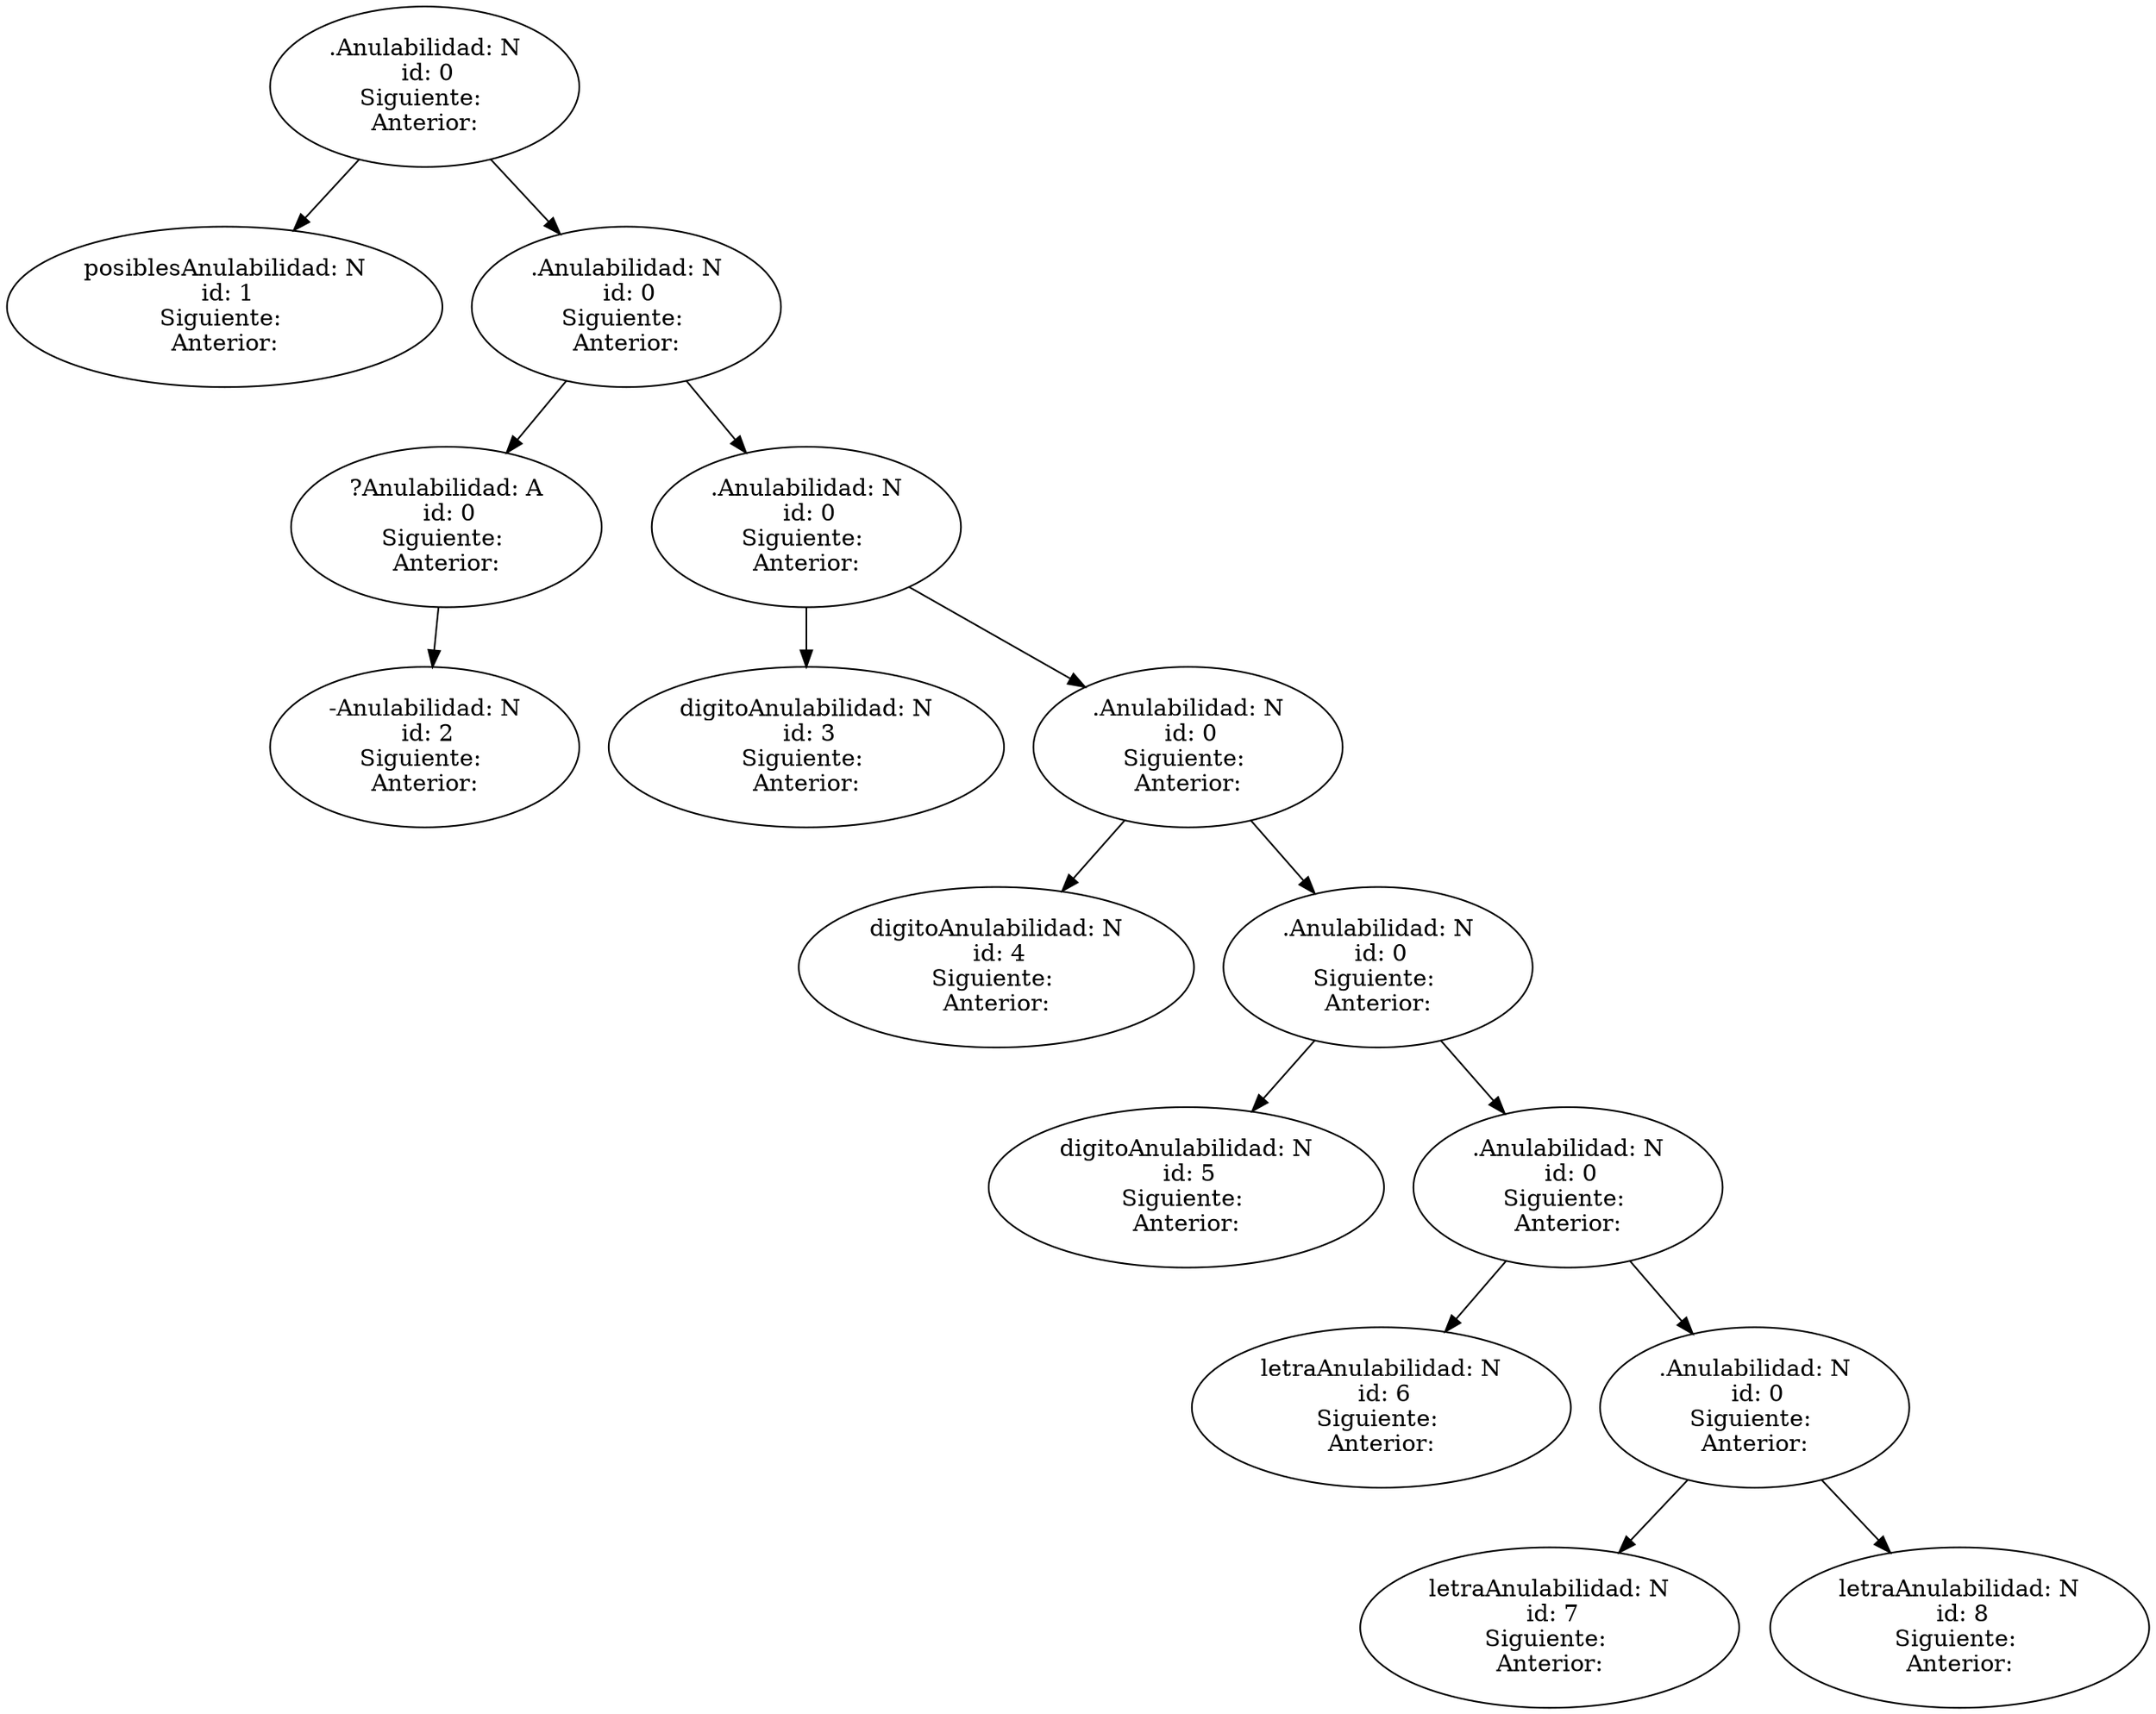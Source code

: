 Digraph Arbol{

node0[label = ".Anulabilidad: N
 id: 0
Siguiente: 
Anterior:"];
node0 -> node00
node00[label = "posiblesAnulabilidad: N
 id: 1
Siguiente: 
Anterior:"];
node0 -> node01
node01[label = ".Anulabilidad: N
 id: 0
Siguiente: 
Anterior:"];
node01 -> node010
node010[label = "?Anulabilidad: A
 id: 0
Siguiente: 
Anterior:"];
node010 -> node0100
node0100[label = "-Anulabilidad: N
 id: 2
Siguiente: 
Anterior:"];
node01 -> node011
node011[label = ".Anulabilidad: N
 id: 0
Siguiente: 
Anterior:"];
node011 -> node0110
node0110[label = "digitoAnulabilidad: N
 id: 3
Siguiente: 
Anterior:"];
node011 -> node0111
node0111[label = ".Anulabilidad: N
 id: 0
Siguiente: 
Anterior:"];
node0111 -> node01110
node01110[label = "digitoAnulabilidad: N
 id: 4
Siguiente: 
Anterior:"];
node0111 -> node01111
node01111[label = ".Anulabilidad: N
 id: 0
Siguiente: 
Anterior:"];
node01111 -> node011110
node011110[label = "digitoAnulabilidad: N
 id: 5
Siguiente: 
Anterior:"];
node01111 -> node011111
node011111[label = ".Anulabilidad: N
 id: 0
Siguiente: 
Anterior:"];
node011111 -> node0111110
node0111110[label = "letraAnulabilidad: N
 id: 6
Siguiente: 
Anterior:"];
node011111 -> node0111111
node0111111[label = ".Anulabilidad: N
 id: 0
Siguiente: 
Anterior:"];
node0111111 -> node01111110
node01111110[label = "letraAnulabilidad: N
 id: 7
Siguiente: 
Anterior:"];
node0111111 -> node01111111
node01111111[label = "letraAnulabilidad: N
 id: 8
Siguiente: 
Anterior:"];


}
